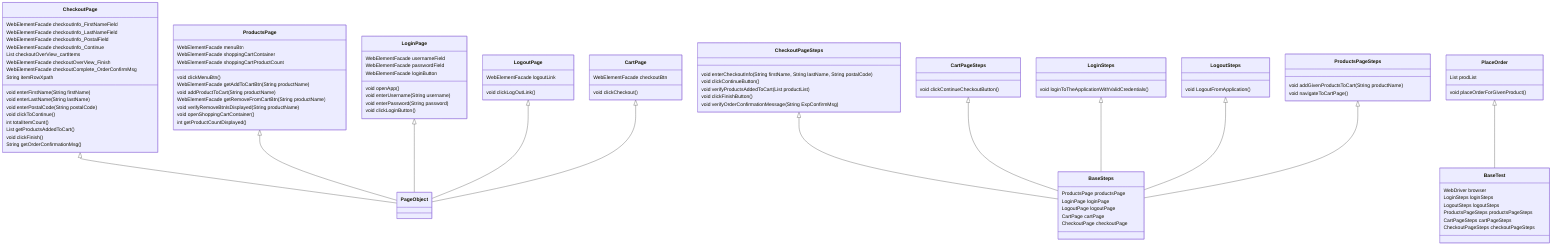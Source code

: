 classDiagram
  class CheckoutPage {
    WebElementFacade checkoutInfo_FirstNameField
    WebElementFacade checkoutInfo_LastNameField
    WebElementFacade checkoutInfo_PostalField
    WebElementFacade checkoutInfo_Continue
    List<WebElementFacade> checkoutOverView_cartItems
    WebElementFacade checkoutOverView_Finish
    WebElementFacade checkoutComplete_OrderConfirmMsg
    String itemRowXpath
    void enterFirstName(String firstName)
    void enterLastName(String lastName)
    void enterPostalCode(String postalCode)
    void clickToContinue()
    int totalItemCount()
    List<String> getProductsAddedToCart()
    void clickFinish()
    String getOrderConfirmationMsg()
  }
  CheckoutPage <|-- PageObject
  class CheckoutPageSteps {
    void enterCheckoutInfo(String firstName, String lastName, String postalCode)
    void clickContinueButton()
    void verifyProductsAddedToCart(List<String> productList)
    void clickFinishButton()
    void verifyOrderConfirmationMessage(String ExpConfirmMsg)
  }
  CheckoutPageSteps <|-- BaseSteps
  class ProductsPage {
    WebElementFacade menuBtn
    WebElementFacade shoppingCartContainer
    WebElementFacade shoppingCartProductCount
    void clickMenuBtn()
    WebElementFacade getAddToCartBtn(String productName)
    void addProductToCart(String productName)
    WebElementFacade getRemoveFromCartBtn(String productName)
    void verifyRemoveBtnIsDisplayed(String productName)
    void openShoppingCartContainer()
    int getProductCountDisplayed()
  }
  ProductsPage <|-- PageObject
  class BaseSteps {
    ProductsPage productsPage
    LoginPage loginPage
    LogoutPage logoutPage
    CartPage cartPage
    CheckoutPage checkoutPage
  }
  class CartPageSteps {
    void clickContinueCheckoutButton()
  }
  CartPageSteps <|-- BaseSteps
  class LoginPage {
    WebElementFacade usernameField
    WebElementFacade passwordField
    WebElementFacade loginButton
    void openApp()
    void enterUsername(String username)
    void enterPassword(String password)
    void clickLoginButton()
  }
  LoginPage <|-- PageObject
  class LoginSteps {
    void loginToTheApplicationWithValidCredentials()
  }
  LoginSteps <|-- BaseSteps
  class LogoutPage {
    WebElementFacade logoutLink
    void clickLogOutLink()
  }
  LogoutPage <|-- PageObject
  class CartPage {
    WebElementFacade checkoutBtn
    void clickCheckout()
  }
  CartPage <|-- PageObject
  class LogoutSteps {
    void LogoutFromApplication()
  }
  LogoutSteps <|-- BaseSteps
  class PlaceOrder {
    List<String> prodList
    void placeOrderForGivenProduct()
  }
  PlaceOrder <|-- BaseTest
  class ProductsPageSteps {
    void addGivenProductsToCart(String productName)
    void navigateToCartPage()
  }
  ProductsPageSteps <|-- BaseSteps
  class BaseTest {
    WebDriver browser
    LoginSteps loginSteps
    LogoutSteps logoutSteps
    ProductsPageSteps productsPageSteps
    CartPageSteps cartPageSteps
    CheckoutPageSteps checkoutPageSteps
  }